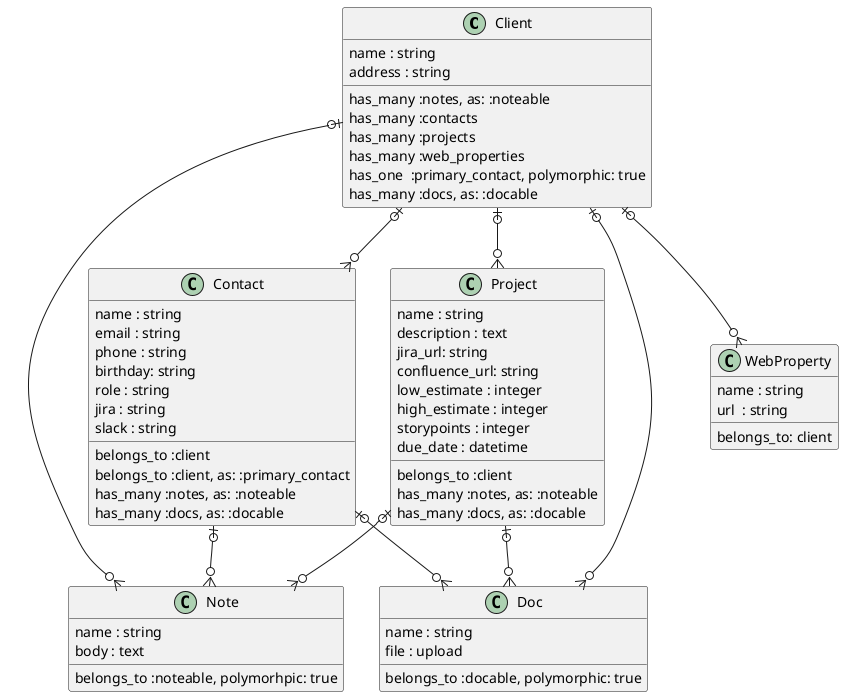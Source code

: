 @startuml

class Client {
    name : string
    address : string
    {method} has_many :notes, as: :noteable
    {method} has_many :contacts
    {method} has_many :projects
    {method} has_many :web_properties
    {method} has_one  :primary_contact, polymorphic: true
    {method} has_many :docs, as: :docable
}
class Note { 
    name : string
    body : text
    {method} belongs_to :noteable, polymorhpic: true
}

class Project { 
    name : string
    description : text
    jira_url: string
    confluence_url: string
    low_estimate : integer
    high_estimate : integer
    storypoints : integer
    due_date : datetime
    {method}  belongs_to :client
    {method} has_many :notes, as: :noteable
    {method} has_many :docs, as: :docable
}

class Contact { 
    name : string
    email : string
    phone : string
    birthday: string
    role : string
    jira : string
    slack : string
    {method} belongs_to :client
    {method} belongs_to :client, as: :primary_contact
    {method} has_many :notes, as: :noteable
    {method} has_many :docs, as: :docable
}

class WebProperty {
    name : string
    url  : string
    {method} belongs_to: client
}

class Doc {
    name : string
    file : upload
    {method} belongs_to :docable, polymorphic: true
}

Client |o--o{ Note
Client |o--o{ Project
Client |o--o{ Contact
Client |o--o{ WebProperty
Client |o--o{ Doc
Project |o--o{ Note
Project |o--o{ Doc
Contact |o--o{ Note
Contact |o--o{ Doc

@enduml

